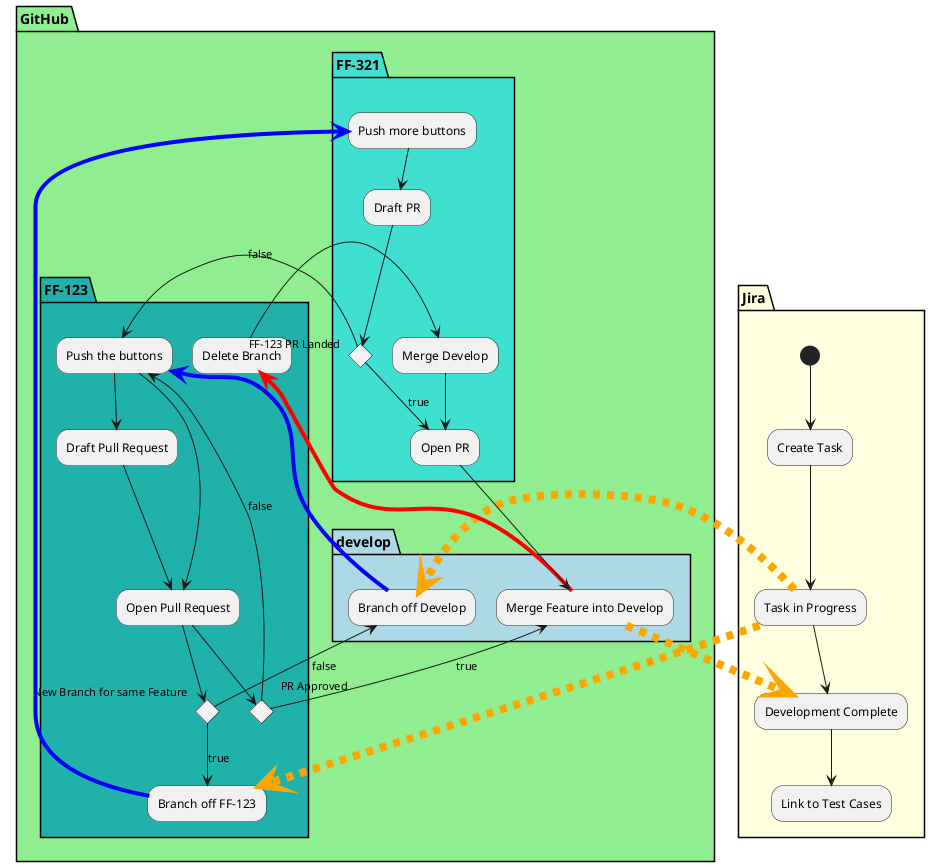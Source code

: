 @startuml developer git workflow

partition Jira #LightYellow {
  (*) -down-> "Create Task"
  -down-> "Task in Progress"
  -down-> "Development Complete"
  -down-> "Link to Test Cases"
}

partition GitHub #LightGreen{
  partition develop #LightBlue{
    "Task in Progress" -down[dashed,#orange,thickness=8]-> "Branch off Develop"
    "Merge Feature into Develop" -[dashed,#orange,thickness=8]-> "Development Complete"
  }

  partition FF-123 #LightSeaGreen{
    "Branch off Develop" -[#blue,thickness=4]-> "Push the buttons"
    "Push the buttons" --> "Draft Pull Request"
    "Draft Pull Request" --> "Open Pull Request"

    if "New Branch for same Feature" then
      -down->[true] "Branch off FF-123"
    else
      -down->[false] "Branch off Develop"
    endif

    "Task in Progress" -[dashed,#orange,thickness=8]-> "Branch off FF-123"

    "Push the buttons" --> "Open Pull Request"

    if "PR Approved" then
      -->[true] "Merge Feature into Develop"
    else
      -->[false] "Push the buttons"
    endif

    "Merge Feature into Develop" -[#red,thickness=4]-> "Delete Branch"
  }

  partition FF-321 #Turquoise{
    "Branch off FF-123" -[#blue,thickness=4]-> "Push more buttons"

    "Push more buttons" --> "Draft PR"
    if "FF-123 PR Landed" then
      -->[true] "Open PR"
    else
      -->[false] "Push the buttons"
    endif

    "Delete Branch" -> "Merge Develop"
    "Merge Develop" --> "Open PR"
    "Open PR" --> "Merge Feature into Develop"

  }
}




@enduml
